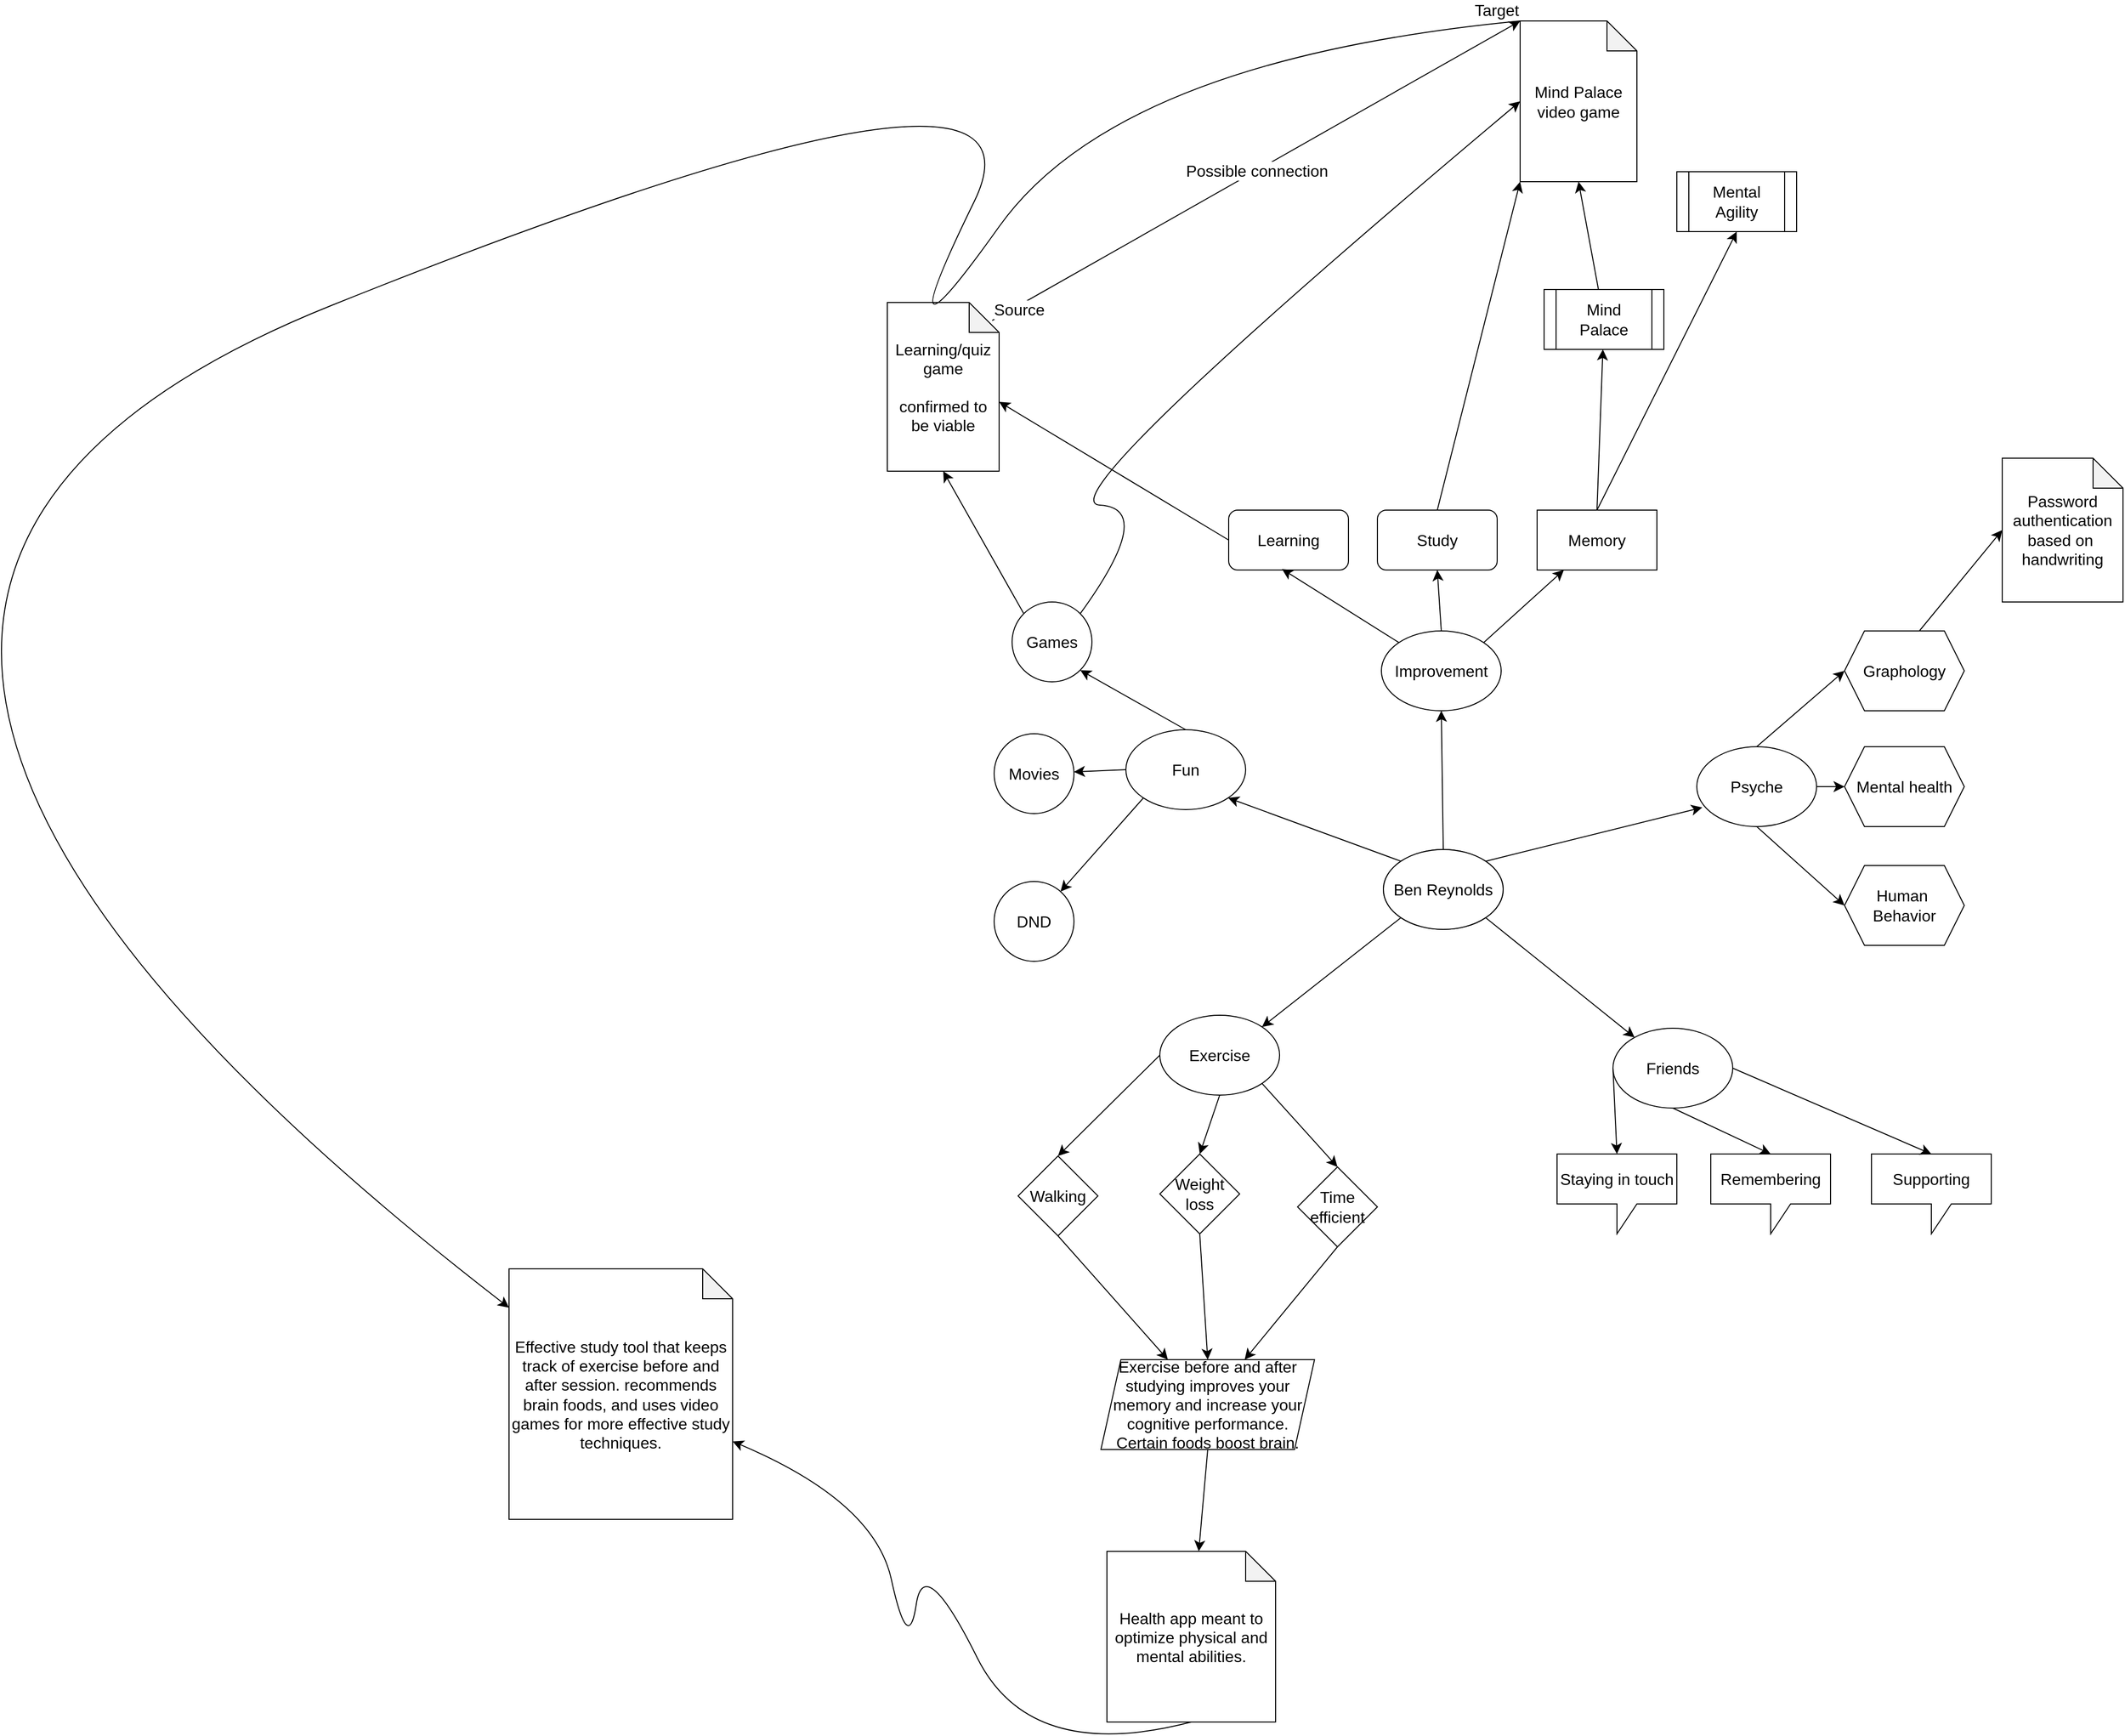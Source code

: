 <mxfile version="22.1.5" type="github">
  <diagram name="Page-1" id="L4g_c3EAHMDt9B9gxOwX">
    <mxGraphModel dx="2563" dy="1796" grid="0" gridSize="10" guides="1" tooltips="1" connect="1" arrows="1" fold="1" page="0" pageScale="1" pageWidth="850" pageHeight="1100" math="0" shadow="0">
      <root>
        <mxCell id="0" />
        <mxCell id="1" parent="0" />
        <mxCell id="LBm5rImJcvd2DAhtR-Aa-1" value="Ben Reynolds" style="ellipse;whiteSpace=wrap;html=1;fontSize=16;" parent="1" vertex="1">
          <mxGeometry x="202" y="208" width="120" height="80" as="geometry" />
        </mxCell>
        <mxCell id="LBm5rImJcvd2DAhtR-Aa-4" style="edgeStyle=none;curved=1;rounded=0;orthogonalLoop=1;jettySize=auto;html=1;exitX=0;exitY=0;exitDx=0;exitDy=0;entryX=1;entryY=1;entryDx=0;entryDy=0;fontSize=12;startSize=8;endSize=8;" parent="1" source="LBm5rImJcvd2DAhtR-Aa-2" target="LBm5rImJcvd2DAhtR-Aa-3" edge="1">
          <mxGeometry relative="1" as="geometry" />
        </mxCell>
        <mxCell id="LBm5rImJcvd2DAhtR-Aa-10" style="edgeStyle=none;curved=1;rounded=0;orthogonalLoop=1;jettySize=auto;html=1;exitX=0.5;exitY=0;exitDx=0;exitDy=0;entryX=0.5;entryY=1;entryDx=0;entryDy=0;fontSize=12;startSize=8;endSize=8;" parent="1" source="LBm5rImJcvd2DAhtR-Aa-2" target="LBm5rImJcvd2DAhtR-Aa-6" edge="1">
          <mxGeometry relative="1" as="geometry" />
        </mxCell>
        <mxCell id="LBm5rImJcvd2DAhtR-Aa-12" style="edgeStyle=none;curved=1;rounded=0;orthogonalLoop=1;jettySize=auto;html=1;exitX=1;exitY=1;exitDx=0;exitDy=0;fontSize=12;startSize=8;endSize=8;" parent="1" source="LBm5rImJcvd2DAhtR-Aa-2" target="LBm5rImJcvd2DAhtR-Aa-9" edge="1">
          <mxGeometry relative="1" as="geometry" />
        </mxCell>
        <mxCell id="LBm5rImJcvd2DAhtR-Aa-13" style="edgeStyle=none;curved=1;rounded=0;orthogonalLoop=1;jettySize=auto;html=1;exitX=0;exitY=1;exitDx=0;exitDy=0;entryX=1;entryY=0;entryDx=0;entryDy=0;fontSize=12;startSize=8;endSize=8;" parent="1" source="LBm5rImJcvd2DAhtR-Aa-2" target="LBm5rImJcvd2DAhtR-Aa-8" edge="1">
          <mxGeometry relative="1" as="geometry" />
        </mxCell>
        <mxCell id="LBm5rImJcvd2DAhtR-Aa-2" value="Ben Reynolds" style="ellipse;whiteSpace=wrap;html=1;fontSize=16;" parent="1" vertex="1">
          <mxGeometry x="202" y="208" width="120" height="80" as="geometry" />
        </mxCell>
        <mxCell id="4XEcg5dc7mFZjT0D9GVV-13" style="edgeStyle=none;curved=1;rounded=0;orthogonalLoop=1;jettySize=auto;html=1;exitX=0;exitY=1;exitDx=0;exitDy=0;fontSize=12;startSize=8;endSize=8;" edge="1" parent="1" source="LBm5rImJcvd2DAhtR-Aa-3" target="4XEcg5dc7mFZjT0D9GVV-12">
          <mxGeometry relative="1" as="geometry" />
        </mxCell>
        <mxCell id="4XEcg5dc7mFZjT0D9GVV-14" style="edgeStyle=none;curved=1;rounded=0;orthogonalLoop=1;jettySize=auto;html=1;exitX=0;exitY=0.5;exitDx=0;exitDy=0;fontSize=12;startSize=8;endSize=8;" edge="1" parent="1" source="LBm5rImJcvd2DAhtR-Aa-3" target="4XEcg5dc7mFZjT0D9GVV-11">
          <mxGeometry relative="1" as="geometry" />
        </mxCell>
        <mxCell id="4XEcg5dc7mFZjT0D9GVV-15" style="edgeStyle=none;curved=1;rounded=0;orthogonalLoop=1;jettySize=auto;html=1;exitX=0.5;exitY=0;exitDx=0;exitDy=0;entryX=1;entryY=1;entryDx=0;entryDy=0;fontSize=12;startSize=8;endSize=8;" edge="1" parent="1" source="LBm5rImJcvd2DAhtR-Aa-3" target="4XEcg5dc7mFZjT0D9GVV-10">
          <mxGeometry relative="1" as="geometry" />
        </mxCell>
        <mxCell id="LBm5rImJcvd2DAhtR-Aa-3" value="Fun" style="ellipse;whiteSpace=wrap;html=1;fontSize=16;" parent="1" vertex="1">
          <mxGeometry x="-56" y="88" width="120" height="80" as="geometry" />
        </mxCell>
        <mxCell id="4XEcg5dc7mFZjT0D9GVV-8" style="edgeStyle=none;curved=1;rounded=0;orthogonalLoop=1;jettySize=auto;html=1;exitX=0.5;exitY=0;exitDx=0;exitDy=0;entryX=0.5;entryY=1;entryDx=0;entryDy=0;fontSize=12;startSize=8;endSize=8;" edge="1" parent="1" source="LBm5rImJcvd2DAhtR-Aa-6" target="4XEcg5dc7mFZjT0D9GVV-4">
          <mxGeometry relative="1" as="geometry" />
        </mxCell>
        <mxCell id="4XEcg5dc7mFZjT0D9GVV-9" style="edgeStyle=none;curved=1;rounded=0;orthogonalLoop=1;jettySize=auto;html=1;exitX=1;exitY=0;exitDx=0;exitDy=0;fontSize=12;startSize=8;endSize=8;" edge="1" parent="1" source="LBm5rImJcvd2DAhtR-Aa-6" target="4XEcg5dc7mFZjT0D9GVV-5">
          <mxGeometry relative="1" as="geometry" />
        </mxCell>
        <mxCell id="LBm5rImJcvd2DAhtR-Aa-6" value="Improvement" style="ellipse;whiteSpace=wrap;html=1;fontSize=16;" parent="1" vertex="1">
          <mxGeometry x="200" y="-11" width="120" height="80" as="geometry" />
        </mxCell>
        <mxCell id="4XEcg5dc7mFZjT0D9GVV-32" style="edgeStyle=none;curved=1;rounded=0;orthogonalLoop=1;jettySize=auto;html=1;exitX=0.5;exitY=0;exitDx=0;exitDy=0;entryX=0;entryY=0.5;entryDx=0;entryDy=0;fontSize=12;startSize=8;endSize=8;" edge="1" parent="1" source="LBm5rImJcvd2DAhtR-Aa-7" target="4XEcg5dc7mFZjT0D9GVV-29">
          <mxGeometry relative="1" as="geometry" />
        </mxCell>
        <mxCell id="4XEcg5dc7mFZjT0D9GVV-33" style="edgeStyle=none;curved=1;rounded=0;orthogonalLoop=1;jettySize=auto;html=1;exitX=1;exitY=0.5;exitDx=0;exitDy=0;fontSize=12;startSize=8;endSize=8;" edge="1" parent="1" source="LBm5rImJcvd2DAhtR-Aa-7" target="4XEcg5dc7mFZjT0D9GVV-30">
          <mxGeometry relative="1" as="geometry" />
        </mxCell>
        <mxCell id="4XEcg5dc7mFZjT0D9GVV-34" style="edgeStyle=none;curved=1;rounded=0;orthogonalLoop=1;jettySize=auto;html=1;exitX=0.5;exitY=1;exitDx=0;exitDy=0;entryX=0;entryY=0.5;entryDx=0;entryDy=0;fontSize=12;startSize=8;endSize=8;" edge="1" parent="1" source="LBm5rImJcvd2DAhtR-Aa-7" target="4XEcg5dc7mFZjT0D9GVV-31">
          <mxGeometry relative="1" as="geometry" />
        </mxCell>
        <mxCell id="LBm5rImJcvd2DAhtR-Aa-7" value="Psyche" style="ellipse;whiteSpace=wrap;html=1;fontSize=16;" parent="1" vertex="1">
          <mxGeometry x="516" y="105" width="120" height="80" as="geometry" />
        </mxCell>
        <mxCell id="4XEcg5dc7mFZjT0D9GVV-19" style="edgeStyle=none;curved=1;rounded=0;orthogonalLoop=1;jettySize=auto;html=1;exitX=0;exitY=0.5;exitDx=0;exitDy=0;entryX=0.5;entryY=0;entryDx=0;entryDy=0;fontSize=12;startSize=8;endSize=8;" edge="1" parent="1" source="LBm5rImJcvd2DAhtR-Aa-8" target="4XEcg5dc7mFZjT0D9GVV-16">
          <mxGeometry relative="1" as="geometry" />
        </mxCell>
        <mxCell id="4XEcg5dc7mFZjT0D9GVV-20" style="edgeStyle=none;curved=1;rounded=0;orthogonalLoop=1;jettySize=auto;html=1;exitX=0.5;exitY=1;exitDx=0;exitDy=0;entryX=0.5;entryY=0;entryDx=0;entryDy=0;fontSize=12;startSize=8;endSize=8;" edge="1" parent="1" source="LBm5rImJcvd2DAhtR-Aa-8" target="4XEcg5dc7mFZjT0D9GVV-17">
          <mxGeometry relative="1" as="geometry" />
        </mxCell>
        <mxCell id="4XEcg5dc7mFZjT0D9GVV-21" style="edgeStyle=none;curved=1;rounded=0;orthogonalLoop=1;jettySize=auto;html=1;exitX=1;exitY=1;exitDx=0;exitDy=0;entryX=0.5;entryY=0;entryDx=0;entryDy=0;fontSize=12;startSize=8;endSize=8;" edge="1" parent="1" source="LBm5rImJcvd2DAhtR-Aa-8" target="4XEcg5dc7mFZjT0D9GVV-18">
          <mxGeometry relative="1" as="geometry" />
        </mxCell>
        <mxCell id="LBm5rImJcvd2DAhtR-Aa-8" value="Exercise" style="ellipse;whiteSpace=wrap;html=1;fontSize=16;" parent="1" vertex="1">
          <mxGeometry x="-22" y="374" width="120" height="80" as="geometry" />
        </mxCell>
        <mxCell id="LBm5rImJcvd2DAhtR-Aa-9" value="Friends" style="ellipse;whiteSpace=wrap;html=1;fontSize=16;" parent="1" vertex="1">
          <mxGeometry x="432" y="387" width="120" height="80" as="geometry" />
        </mxCell>
        <mxCell id="4XEcg5dc7mFZjT0D9GVV-1" style="edgeStyle=none;curved=1;rounded=0;orthogonalLoop=1;jettySize=auto;html=1;exitX=1;exitY=0;exitDx=0;exitDy=0;entryX=0.046;entryY=0.761;entryDx=0;entryDy=0;entryPerimeter=0;fontSize=12;startSize=8;endSize=8;" edge="1" parent="1" source="LBm5rImJcvd2DAhtR-Aa-2" target="LBm5rImJcvd2DAhtR-Aa-7">
          <mxGeometry relative="1" as="geometry" />
        </mxCell>
        <mxCell id="4XEcg5dc7mFZjT0D9GVV-41" style="edgeStyle=none;curved=1;rounded=0;orthogonalLoop=1;jettySize=auto;html=1;exitX=0;exitY=0.5;exitDx=0;exitDy=0;entryX=0;entryY=0;entryDx=112;entryDy=99.5;fontSize=12;startSize=8;endSize=8;entryPerimeter=0;" edge="1" parent="1" source="4XEcg5dc7mFZjT0D9GVV-3" target="4XEcg5dc7mFZjT0D9GVV-45">
          <mxGeometry relative="1" as="geometry">
            <mxPoint x="-167" y="-180.5" as="targetPoint" />
          </mxGeometry>
        </mxCell>
        <mxCell id="4XEcg5dc7mFZjT0D9GVV-3" value="Learning" style="rounded=1;whiteSpace=wrap;html=1;fontSize=16;" vertex="1" parent="1">
          <mxGeometry x="47" y="-132" width="120" height="60" as="geometry" />
        </mxCell>
        <mxCell id="4XEcg5dc7mFZjT0D9GVV-4" value="Study" style="rounded=1;whiteSpace=wrap;html=1;fontSize=16;" vertex="1" parent="1">
          <mxGeometry x="196" y="-132" width="120" height="60" as="geometry" />
        </mxCell>
        <mxCell id="4XEcg5dc7mFZjT0D9GVV-36" style="edgeStyle=none;curved=1;rounded=0;orthogonalLoop=1;jettySize=auto;html=1;exitX=0.5;exitY=0;exitDx=0;exitDy=0;fontSize=12;startSize=8;endSize=8;" edge="1" parent="1" source="4XEcg5dc7mFZjT0D9GVV-5" target="4XEcg5dc7mFZjT0D9GVV-35">
          <mxGeometry relative="1" as="geometry" />
        </mxCell>
        <mxCell id="4XEcg5dc7mFZjT0D9GVV-38" style="edgeStyle=none;curved=1;rounded=0;orthogonalLoop=1;jettySize=auto;html=1;exitX=0.5;exitY=0;exitDx=0;exitDy=0;entryX=0.5;entryY=1;entryDx=0;entryDy=0;fontSize=12;startSize=8;endSize=8;" edge="1" parent="1" source="4XEcg5dc7mFZjT0D9GVV-5" target="4XEcg5dc7mFZjT0D9GVV-37">
          <mxGeometry relative="1" as="geometry" />
        </mxCell>
        <mxCell id="4XEcg5dc7mFZjT0D9GVV-5" value="Memory" style="rounded=0;whiteSpace=wrap;html=1;fontSize=16;" vertex="1" parent="1">
          <mxGeometry x="356" y="-132" width="120" height="60" as="geometry" />
        </mxCell>
        <mxCell id="4XEcg5dc7mFZjT0D9GVV-7" style="edgeStyle=none;curved=1;rounded=0;orthogonalLoop=1;jettySize=auto;html=1;exitX=0;exitY=0;exitDx=0;exitDy=0;entryX=0.445;entryY=0.984;entryDx=0;entryDy=0;entryPerimeter=0;fontSize=12;startSize=8;endSize=8;" edge="1" parent="1" source="LBm5rImJcvd2DAhtR-Aa-6" target="4XEcg5dc7mFZjT0D9GVV-3">
          <mxGeometry relative="1" as="geometry" />
        </mxCell>
        <mxCell id="4XEcg5dc7mFZjT0D9GVV-40" style="edgeStyle=none;curved=1;rounded=0;orthogonalLoop=1;jettySize=auto;html=1;exitX=0;exitY=0;exitDx=0;exitDy=0;entryX=0.5;entryY=1;entryDx=0;entryDy=0;fontSize=12;startSize=8;endSize=8;entryPerimeter=0;" edge="1" parent="1" source="4XEcg5dc7mFZjT0D9GVV-10" target="4XEcg5dc7mFZjT0D9GVV-45">
          <mxGeometry relative="1" as="geometry">
            <mxPoint x="-167.0" y="-145" as="targetPoint" />
          </mxGeometry>
        </mxCell>
        <mxCell id="4XEcg5dc7mFZjT0D9GVV-10" value="Games" style="ellipse;whiteSpace=wrap;html=1;aspect=fixed;fontSize=16;" vertex="1" parent="1">
          <mxGeometry x="-170" y="-40" width="80" height="80" as="geometry" />
        </mxCell>
        <mxCell id="4XEcg5dc7mFZjT0D9GVV-11" value="Movies" style="ellipse;whiteSpace=wrap;html=1;aspect=fixed;fontSize=16;" vertex="1" parent="1">
          <mxGeometry x="-188" y="92" width="80" height="80" as="geometry" />
        </mxCell>
        <mxCell id="4XEcg5dc7mFZjT0D9GVV-12" value="DND" style="ellipse;whiteSpace=wrap;html=1;aspect=fixed;fontSize=16;" vertex="1" parent="1">
          <mxGeometry x="-188" y="240" width="80" height="80" as="geometry" />
        </mxCell>
        <mxCell id="4XEcg5dc7mFZjT0D9GVV-65" style="edgeStyle=none;curved=1;rounded=0;orthogonalLoop=1;jettySize=auto;html=1;exitX=0.5;exitY=1;exitDx=0;exitDy=0;fontSize=12;startSize=8;endSize=8;" edge="1" parent="1" source="4XEcg5dc7mFZjT0D9GVV-16" target="4XEcg5dc7mFZjT0D9GVV-62">
          <mxGeometry relative="1" as="geometry" />
        </mxCell>
        <mxCell id="4XEcg5dc7mFZjT0D9GVV-16" value="Walking" style="rhombus;whiteSpace=wrap;html=1;fontSize=16;" vertex="1" parent="1">
          <mxGeometry x="-164" y="515" width="80" height="80" as="geometry" />
        </mxCell>
        <mxCell id="4XEcg5dc7mFZjT0D9GVV-64" style="edgeStyle=none;curved=1;rounded=0;orthogonalLoop=1;jettySize=auto;html=1;exitX=0.5;exitY=1;exitDx=0;exitDy=0;entryX=0.5;entryY=0;entryDx=0;entryDy=0;fontSize=12;startSize=8;endSize=8;" edge="1" parent="1" source="4XEcg5dc7mFZjT0D9GVV-17" target="4XEcg5dc7mFZjT0D9GVV-62">
          <mxGeometry relative="1" as="geometry" />
        </mxCell>
        <mxCell id="4XEcg5dc7mFZjT0D9GVV-17" value="Weight&lt;br&gt;loss" style="rhombus;whiteSpace=wrap;html=1;fontSize=16;" vertex="1" parent="1">
          <mxGeometry x="-22" y="513" width="80" height="80" as="geometry" />
        </mxCell>
        <mxCell id="4XEcg5dc7mFZjT0D9GVV-63" style="edgeStyle=none;curved=1;rounded=0;orthogonalLoop=1;jettySize=auto;html=1;exitX=0.5;exitY=1;exitDx=0;exitDy=0;fontSize=12;startSize=8;endSize=8;" edge="1" parent="1" source="4XEcg5dc7mFZjT0D9GVV-18" target="4XEcg5dc7mFZjT0D9GVV-62">
          <mxGeometry relative="1" as="geometry" />
        </mxCell>
        <mxCell id="4XEcg5dc7mFZjT0D9GVV-18" value="Time&lt;br&gt;efficient" style="rhombus;whiteSpace=wrap;html=1;fontSize=16;" vertex="1" parent="1">
          <mxGeometry x="116" y="526" width="80" height="80" as="geometry" />
        </mxCell>
        <mxCell id="4XEcg5dc7mFZjT0D9GVV-23" value="Staying in touch" style="shape=callout;whiteSpace=wrap;html=1;perimeter=calloutPerimeter;fontSize=16;" vertex="1" parent="1">
          <mxGeometry x="376" y="513" width="120" height="80" as="geometry" />
        </mxCell>
        <mxCell id="4XEcg5dc7mFZjT0D9GVV-24" value="Remembering" style="shape=callout;whiteSpace=wrap;html=1;perimeter=calloutPerimeter;fontSize=16;" vertex="1" parent="1">
          <mxGeometry x="530" y="513" width="120" height="80" as="geometry" />
        </mxCell>
        <mxCell id="4XEcg5dc7mFZjT0D9GVV-25" value="Supporting" style="shape=callout;whiteSpace=wrap;html=1;perimeter=calloutPerimeter;fontSize=16;" vertex="1" parent="1">
          <mxGeometry x="691" y="513" width="120" height="80" as="geometry" />
        </mxCell>
        <mxCell id="4XEcg5dc7mFZjT0D9GVV-26" style="edgeStyle=none;curved=1;rounded=0;orthogonalLoop=1;jettySize=auto;html=1;exitX=0;exitY=0.5;exitDx=0;exitDy=0;entryX=0.5;entryY=0;entryDx=0;entryDy=0;entryPerimeter=0;fontSize=12;startSize=8;endSize=8;" edge="1" parent="1" source="LBm5rImJcvd2DAhtR-Aa-9" target="4XEcg5dc7mFZjT0D9GVV-23">
          <mxGeometry relative="1" as="geometry" />
        </mxCell>
        <mxCell id="4XEcg5dc7mFZjT0D9GVV-27" style="edgeStyle=none;curved=1;rounded=0;orthogonalLoop=1;jettySize=auto;html=1;exitX=0.5;exitY=1;exitDx=0;exitDy=0;entryX=0.5;entryY=0;entryDx=0;entryDy=0;entryPerimeter=0;fontSize=12;startSize=8;endSize=8;" edge="1" parent="1" source="LBm5rImJcvd2DAhtR-Aa-9" target="4XEcg5dc7mFZjT0D9GVV-24">
          <mxGeometry relative="1" as="geometry" />
        </mxCell>
        <mxCell id="4XEcg5dc7mFZjT0D9GVV-28" style="edgeStyle=none;curved=1;rounded=0;orthogonalLoop=1;jettySize=auto;html=1;exitX=1;exitY=0.5;exitDx=0;exitDy=0;entryX=0.5;entryY=0;entryDx=0;entryDy=0;entryPerimeter=0;fontSize=12;startSize=8;endSize=8;" edge="1" parent="1" source="LBm5rImJcvd2DAhtR-Aa-9" target="4XEcg5dc7mFZjT0D9GVV-25">
          <mxGeometry relative="1" as="geometry" />
        </mxCell>
        <mxCell id="4XEcg5dc7mFZjT0D9GVV-29" value="Graphology" style="shape=hexagon;perimeter=hexagonPerimeter2;whiteSpace=wrap;html=1;fixedSize=1;fontSize=16;" vertex="1" parent="1">
          <mxGeometry x="664" y="-11" width="120" height="80" as="geometry" />
        </mxCell>
        <mxCell id="4XEcg5dc7mFZjT0D9GVV-30" value="Mental health" style="shape=hexagon;perimeter=hexagonPerimeter2;whiteSpace=wrap;html=1;fixedSize=1;fontSize=16;" vertex="1" parent="1">
          <mxGeometry x="664" y="105" width="120" height="80" as="geometry" />
        </mxCell>
        <mxCell id="4XEcg5dc7mFZjT0D9GVV-31" value="Human&amp;nbsp;&lt;br&gt;Behavior" style="shape=hexagon;perimeter=hexagonPerimeter2;whiteSpace=wrap;html=1;fixedSize=1;fontSize=16;" vertex="1" parent="1">
          <mxGeometry x="664" y="224" width="120" height="80" as="geometry" />
        </mxCell>
        <mxCell id="4XEcg5dc7mFZjT0D9GVV-35" value="Mind&lt;br&gt;Palace" style="shape=process;whiteSpace=wrap;html=1;backgroundOutline=1;fontSize=16;" vertex="1" parent="1">
          <mxGeometry x="363" y="-353" width="120" height="60" as="geometry" />
        </mxCell>
        <mxCell id="4XEcg5dc7mFZjT0D9GVV-37" value="Mental Agility" style="shape=process;whiteSpace=wrap;html=1;backgroundOutline=1;fontSize=16;" vertex="1" parent="1">
          <mxGeometry x="496" y="-471" width="120" height="60" as="geometry" />
        </mxCell>
        <mxCell id="4XEcg5dc7mFZjT0D9GVV-45" value="Learning/quiz&lt;br&gt;game&lt;br&gt;&lt;br&gt;confirmed to be viable" style="shape=note;whiteSpace=wrap;html=1;backgroundOutline=1;darkOpacity=0.05;fontSize=16;" vertex="1" parent="1">
          <mxGeometry x="-295" y="-340" width="112" height="169" as="geometry" />
        </mxCell>
        <mxCell id="4XEcg5dc7mFZjT0D9GVV-46" value="Password&lt;br&gt;authentication&lt;br&gt;based on&amp;nbsp;&lt;br&gt;handwriting" style="shape=note;whiteSpace=wrap;html=1;backgroundOutline=1;darkOpacity=0.05;fontSize=16;" vertex="1" parent="1">
          <mxGeometry x="822" y="-184" width="121" height="144" as="geometry" />
        </mxCell>
        <mxCell id="4XEcg5dc7mFZjT0D9GVV-47" style="edgeStyle=none;curved=1;rounded=0;orthogonalLoop=1;jettySize=auto;html=1;exitX=0.625;exitY=0;exitDx=0;exitDy=0;entryX=0;entryY=0.5;entryDx=0;entryDy=0;entryPerimeter=0;fontSize=12;startSize=8;endSize=8;" edge="1" parent="1" source="4XEcg5dc7mFZjT0D9GVV-29" target="4XEcg5dc7mFZjT0D9GVV-46">
          <mxGeometry relative="1" as="geometry" />
        </mxCell>
        <mxCell id="4XEcg5dc7mFZjT0D9GVV-49" value="Mind Palace video game" style="shape=note;whiteSpace=wrap;html=1;backgroundOutline=1;darkOpacity=0.05;fontSize=16;" vertex="1" parent="1">
          <mxGeometry x="339" y="-622" width="117" height="161" as="geometry" />
        </mxCell>
        <mxCell id="4XEcg5dc7mFZjT0D9GVV-51" value="" style="curved=1;endArrow=classic;html=1;rounded=0;fontSize=12;startSize=8;endSize=8;exitX=1;exitY=0;exitDx=0;exitDy=0;entryX=0;entryY=0.5;entryDx=0;entryDy=0;entryPerimeter=0;" edge="1" parent="1" source="4XEcg5dc7mFZjT0D9GVV-10" target="4XEcg5dc7mFZjT0D9GVV-49">
          <mxGeometry width="50" height="50" relative="1" as="geometry">
            <mxPoint x="-75" y="-134" as="sourcePoint" />
            <mxPoint x="-25" y="-184" as="targetPoint" />
            <Array as="points">
              <mxPoint x="-25" y="-134" />
              <mxPoint x="-139" y="-140" />
            </Array>
          </mxGeometry>
        </mxCell>
        <mxCell id="4XEcg5dc7mFZjT0D9GVV-52" style="edgeStyle=none;curved=1;rounded=0;orthogonalLoop=1;jettySize=auto;html=1;entryX=0.5;entryY=1;entryDx=0;entryDy=0;entryPerimeter=0;fontSize=12;startSize=8;endSize=8;" edge="1" parent="1" source="4XEcg5dc7mFZjT0D9GVV-35" target="4XEcg5dc7mFZjT0D9GVV-49">
          <mxGeometry relative="1" as="geometry" />
        </mxCell>
        <mxCell id="4XEcg5dc7mFZjT0D9GVV-56" value="" style="endArrow=classic;html=1;rounded=0;fontSize=12;startSize=8;endSize=8;curved=1;exitX=0.938;exitY=0.107;exitDx=0;exitDy=0;exitPerimeter=0;entryX=0;entryY=0;entryDx=0;entryDy=0;entryPerimeter=0;" edge="1" parent="1" source="4XEcg5dc7mFZjT0D9GVV-45" target="4XEcg5dc7mFZjT0D9GVV-49">
          <mxGeometry relative="1" as="geometry">
            <mxPoint x="-102" y="-504" as="sourcePoint" />
            <mxPoint x="58" y="-504" as="targetPoint" />
          </mxGeometry>
        </mxCell>
        <mxCell id="4XEcg5dc7mFZjT0D9GVV-57" value="Possible connection" style="edgeLabel;resizable=0;html=1;align=center;verticalAlign=middle;fontSize=16;" connectable="0" vertex="1" parent="4XEcg5dc7mFZjT0D9GVV-56">
          <mxGeometry relative="1" as="geometry" />
        </mxCell>
        <mxCell id="4XEcg5dc7mFZjT0D9GVV-58" value="Source" style="edgeLabel;resizable=0;html=1;align=left;verticalAlign=bottom;fontSize=16;" connectable="0" vertex="1" parent="4XEcg5dc7mFZjT0D9GVV-56">
          <mxGeometry x="-1" relative="1" as="geometry" />
        </mxCell>
        <mxCell id="4XEcg5dc7mFZjT0D9GVV-59" value="Target" style="edgeLabel;resizable=0;html=1;align=right;verticalAlign=bottom;fontSize=16;" connectable="0" vertex="1" parent="4XEcg5dc7mFZjT0D9GVV-56">
          <mxGeometry x="1" relative="1" as="geometry" />
        </mxCell>
        <mxCell id="4XEcg5dc7mFZjT0D9GVV-60" style="edgeStyle=none;curved=1;rounded=0;orthogonalLoop=1;jettySize=auto;html=1;exitX=0.5;exitY=0;exitDx=0;exitDy=0;entryX=0;entryY=1;entryDx=0;entryDy=0;entryPerimeter=0;fontSize=12;startSize=8;endSize=8;" edge="1" parent="1" source="4XEcg5dc7mFZjT0D9GVV-4" target="4XEcg5dc7mFZjT0D9GVV-49">
          <mxGeometry relative="1" as="geometry" />
        </mxCell>
        <mxCell id="4XEcg5dc7mFZjT0D9GVV-70" style="edgeStyle=none;curved=1;rounded=0;orthogonalLoop=1;jettySize=auto;html=1;exitX=0.5;exitY=1;exitDx=0;exitDy=0;fontSize=12;startSize=8;endSize=8;" edge="1" parent="1" source="4XEcg5dc7mFZjT0D9GVV-62" target="4XEcg5dc7mFZjT0D9GVV-69">
          <mxGeometry relative="1" as="geometry" />
        </mxCell>
        <mxCell id="4XEcg5dc7mFZjT0D9GVV-62" value="Exercise before and after studying improves your memory and increase your cognitive performance. Certain foods boost brain." style="shape=parallelogram;perimeter=parallelogramPerimeter;whiteSpace=wrap;html=1;fixedSize=1;fontSize=16;" vertex="1" parent="1">
          <mxGeometry x="-81" y="719" width="214" height="90" as="geometry" />
        </mxCell>
        <mxCell id="4XEcg5dc7mFZjT0D9GVV-66" value="" style="curved=1;endArrow=classic;html=1;rounded=0;fontSize=12;startSize=8;endSize=8;exitX=0;exitY=0;exitDx=0;exitDy=0;exitPerimeter=0;" edge="1" parent="1" source="4XEcg5dc7mFZjT0D9GVV-49" target="4XEcg5dc7mFZjT0D9GVV-67">
          <mxGeometry width="50" height="50" relative="1" as="geometry">
            <mxPoint x="-114" y="-583" as="sourcePoint" />
            <mxPoint x="-489" y="765" as="targetPoint" />
            <Array as="points">
              <mxPoint x="-64" y="-583" />
              <mxPoint x="-302" y="-249" />
              <mxPoint x="-114" y="-633" />
              <mxPoint x="-1590" y="-41" />
            </Array>
          </mxGeometry>
        </mxCell>
        <mxCell id="4XEcg5dc7mFZjT0D9GVV-67" value="Effective study tool that keeps track of exercise before and after session. recommends brain foods, and uses video games for more effective study techniques." style="shape=note;whiteSpace=wrap;html=1;backgroundOutline=1;darkOpacity=0.05;fontSize=16;" vertex="1" parent="1">
          <mxGeometry x="-674" y="628" width="224" height="251" as="geometry" />
        </mxCell>
        <mxCell id="4XEcg5dc7mFZjT0D9GVV-69" value="Health app meant to optimize physical and mental abilities." style="shape=note;whiteSpace=wrap;html=1;backgroundOutline=1;darkOpacity=0.05;fontSize=16;" vertex="1" parent="1">
          <mxGeometry x="-75" y="911" width="169" height="171" as="geometry" />
        </mxCell>
        <mxCell id="4XEcg5dc7mFZjT0D9GVV-71" value="" style="curved=1;endArrow=classic;html=1;rounded=0;fontSize=12;startSize=8;endSize=8;exitX=0.5;exitY=1;exitDx=0;exitDy=0;exitPerimeter=0;" edge="1" parent="1" source="4XEcg5dc7mFZjT0D9GVV-69" target="4XEcg5dc7mFZjT0D9GVV-67">
          <mxGeometry width="50" height="50" relative="1" as="geometry">
            <mxPoint x="-308" y="911" as="sourcePoint" />
            <mxPoint x="-258" y="861" as="targetPoint" />
            <Array as="points">
              <mxPoint x="-152" y="1124" />
              <mxPoint x="-258" y="911" />
              <mxPoint x="-274" y="1017" />
              <mxPoint x="-308" y="861" />
            </Array>
          </mxGeometry>
        </mxCell>
      </root>
    </mxGraphModel>
  </diagram>
</mxfile>
